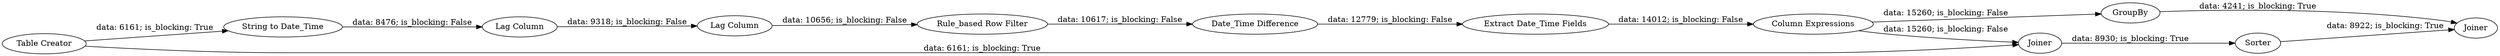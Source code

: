digraph {
	"-1034301510636302385_6" [label="Date_Time Difference"]
	"-1034301510636302385_14" [label="Column Expressions"]
	"-1034301510636302385_16" [label=Joiner]
	"-1034301510636302385_5" [label="String to Date_Time"]
	"-1034301510636302385_19" [label=Sorter]
	"-1034301510636302385_1" [label="Table Creator"]
	"-1034301510636302385_3" [label="Lag Column"]
	"-1034301510636302385_4" [label="Rule_based Row Filter"]
	"-1034301510636302385_17" [label=Joiner]
	"-1034301510636302385_7" [label="Extract Date_Time Fields"]
	"-1034301510636302385_2" [label="Lag Column"]
	"-1034301510636302385_15" [label=GroupBy]
	"-1034301510636302385_17" -> "-1034301510636302385_19" [label="data: 8930; is_blocking: True"]
	"-1034301510636302385_14" -> "-1034301510636302385_17" [label="data: 15260; is_blocking: False"]
	"-1034301510636302385_6" -> "-1034301510636302385_7" [label="data: 12779; is_blocking: False"]
	"-1034301510636302385_14" -> "-1034301510636302385_15" [label="data: 15260; is_blocking: False"]
	"-1034301510636302385_1" -> "-1034301510636302385_17" [label="data: 6161; is_blocking: True"]
	"-1034301510636302385_4" -> "-1034301510636302385_6" [label="data: 10617; is_blocking: False"]
	"-1034301510636302385_7" -> "-1034301510636302385_14" [label="data: 14012; is_blocking: False"]
	"-1034301510636302385_3" -> "-1034301510636302385_4" [label="data: 10656; is_blocking: False"]
	"-1034301510636302385_2" -> "-1034301510636302385_3" [label="data: 9318; is_blocking: False"]
	"-1034301510636302385_15" -> "-1034301510636302385_16" [label="data: 4241; is_blocking: True"]
	"-1034301510636302385_5" -> "-1034301510636302385_2" [label="data: 8476; is_blocking: False"]
	"-1034301510636302385_19" -> "-1034301510636302385_16" [label="data: 8922; is_blocking: True"]
	"-1034301510636302385_1" -> "-1034301510636302385_5" [label="data: 6161; is_blocking: True"]
	rankdir=LR
}
